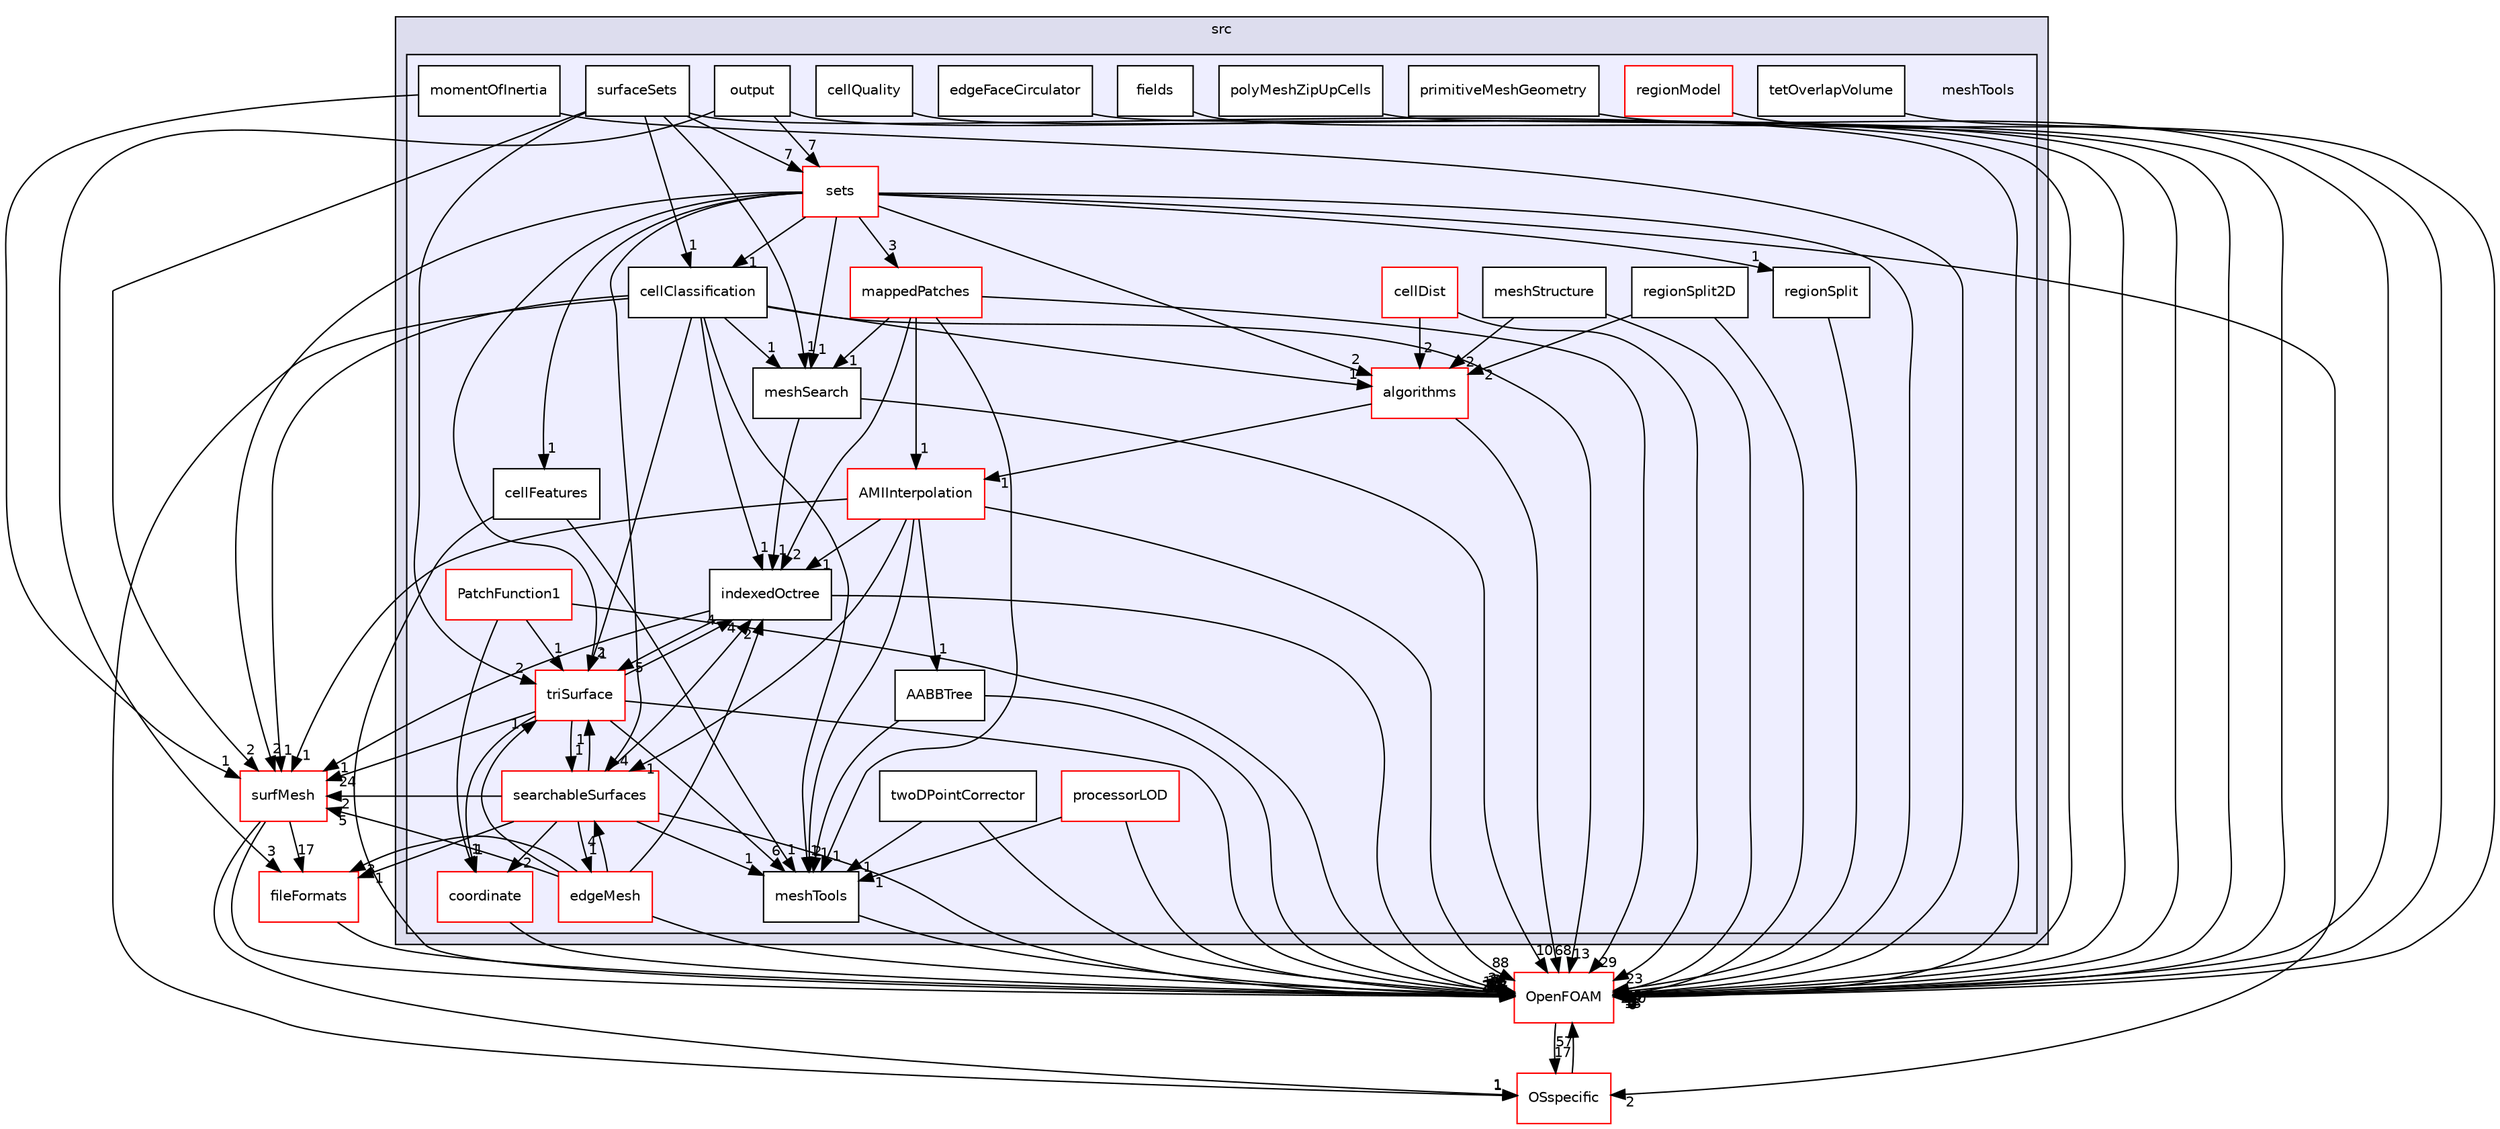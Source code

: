 digraph "src/meshTools" {
  bgcolor=transparent;
  compound=true
  node [ fontsize="10", fontname="Helvetica"];
  edge [ labelfontsize="10", labelfontname="Helvetica"];
  subgraph clusterdir_68267d1309a1af8e8297ef4c3efbcdba {
    graph [ bgcolor="#ddddee", pencolor="black", label="src" fontname="Helvetica", fontsize="10", URL="dir_68267d1309a1af8e8297ef4c3efbcdba.html"]
  subgraph clusterdir_ae30ad0bef50cf391b24c614251bb9fd {
    graph [ bgcolor="#eeeeff", pencolor="black", label="" URL="dir_ae30ad0bef50cf391b24c614251bb9fd.html"];
    dir_ae30ad0bef50cf391b24c614251bb9fd [shape=plaintext label="meshTools"];
    dir_fb90c10299947d8c33ee47ca1168ff89 [shape=box label="AABBTree" color="black" fillcolor="white" style="filled" URL="dir_fb90c10299947d8c33ee47ca1168ff89.html"];
    dir_488f81ac1e9f391f7800e42bf7f5bacd [shape=box label="algorithms" color="red" fillcolor="white" style="filled" URL="dir_488f81ac1e9f391f7800e42bf7f5bacd.html"];
    dir_6b9532b4107849d088a6e7b91bdf643c [shape=box label="AMIInterpolation" color="red" fillcolor="white" style="filled" URL="dir_6b9532b4107849d088a6e7b91bdf643c.html"];
    dir_4bc05fb9b88a5582dccdfc3fdfdff5b9 [shape=box label="cellClassification" color="black" fillcolor="white" style="filled" URL="dir_4bc05fb9b88a5582dccdfc3fdfdff5b9.html"];
    dir_8ae854907988b2e3ddeec60c68059dc9 [shape=box label="cellDist" color="red" fillcolor="white" style="filled" URL="dir_8ae854907988b2e3ddeec60c68059dc9.html"];
    dir_8e84b7a8ecd36470533812cac5903fcd [shape=box label="cellFeatures" color="black" fillcolor="white" style="filled" URL="dir_8e84b7a8ecd36470533812cac5903fcd.html"];
    dir_8cb25ec061bb4cc958e2241058d08f99 [shape=box label="cellQuality" color="black" fillcolor="white" style="filled" URL="dir_8cb25ec061bb4cc958e2241058d08f99.html"];
    dir_fcae8e4034cfc581908ed167c302db30 [shape=box label="coordinate" color="red" fillcolor="white" style="filled" URL="dir_fcae8e4034cfc581908ed167c302db30.html"];
    dir_128f2956519415e6097dd3d5915f8df1 [shape=box label="edgeFaceCirculator" color="black" fillcolor="white" style="filled" URL="dir_128f2956519415e6097dd3d5915f8df1.html"];
    dir_49db66e8fd2a67bf222b9ee7503b6041 [shape=box label="edgeMesh" color="red" fillcolor="white" style="filled" URL="dir_49db66e8fd2a67bf222b9ee7503b6041.html"];
    dir_f913cff54bf185e9f9b35bbecdb96106 [shape=box label="fields" color="black" fillcolor="white" style="filled" URL="dir_f913cff54bf185e9f9b35bbecdb96106.html"];
    dir_daefbc79e43b4c6de930591d46791fc2 [shape=box label="indexedOctree" color="black" fillcolor="white" style="filled" URL="dir_daefbc79e43b4c6de930591d46791fc2.html"];
    dir_c77b33f4fcb6ece30dd2aa16d1bc605e [shape=box label="mappedPatches" color="red" fillcolor="white" style="filled" URL="dir_c77b33f4fcb6ece30dd2aa16d1bc605e.html"];
    dir_7314f67fd2a911ec2225fce1156c35c5 [shape=box label="meshSearch" color="black" fillcolor="white" style="filled" URL="dir_7314f67fd2a911ec2225fce1156c35c5.html"];
    dir_f7504254de9a2a0923beed9ed98c5858 [shape=box label="meshStructure" color="black" fillcolor="white" style="filled" URL="dir_f7504254de9a2a0923beed9ed98c5858.html"];
    dir_ed89494532d84cde5bd7df6bbfcbe2dc [shape=box label="meshTools" color="black" fillcolor="white" style="filled" URL="dir_ed89494532d84cde5bd7df6bbfcbe2dc.html"];
    dir_02ee004488fc7b2d3e873f5cdcdbed72 [shape=box label="momentOfInertia" color="black" fillcolor="white" style="filled" URL="dir_02ee004488fc7b2d3e873f5cdcdbed72.html"];
    dir_3db38cd7e70a8b62f5e2b7b1a971d99c [shape=box label="output" color="black" fillcolor="white" style="filled" URL="dir_3db38cd7e70a8b62f5e2b7b1a971d99c.html"];
    dir_09d50951098ee555b67e42398c5d8325 [shape=box label="PatchFunction1" color="red" fillcolor="white" style="filled" URL="dir_09d50951098ee555b67e42398c5d8325.html"];
    dir_233135fa0cf9ce8b9f026bfaa7c9109e [shape=box label="polyMeshZipUpCells" color="black" fillcolor="white" style="filled" URL="dir_233135fa0cf9ce8b9f026bfaa7c9109e.html"];
    dir_afed3d02f2288e809f71dba03b350dbd [shape=box label="primitiveMeshGeometry" color="black" fillcolor="white" style="filled" URL="dir_afed3d02f2288e809f71dba03b350dbd.html"];
    dir_37fa615bf9ef1beb1efdb4eaf3f47e60 [shape=box label="processorLOD" color="red" fillcolor="white" style="filled" URL="dir_37fa615bf9ef1beb1efdb4eaf3f47e60.html"];
    dir_55f395437c26eb211ee67f568eb0531b [shape=box label="regionModel" color="red" fillcolor="white" style="filled" URL="dir_55f395437c26eb211ee67f568eb0531b.html"];
    dir_e6eb7eb4a0044a29d56f0d9aa7020713 [shape=box label="regionSplit" color="black" fillcolor="white" style="filled" URL="dir_e6eb7eb4a0044a29d56f0d9aa7020713.html"];
    dir_07327a5cc94da3d5a907f40b097f6379 [shape=box label="regionSplit2D" color="black" fillcolor="white" style="filled" URL="dir_07327a5cc94da3d5a907f40b097f6379.html"];
    dir_fdba7555f757b9c8126275cbaccc3a14 [shape=box label="searchableSurfaces" color="red" fillcolor="white" style="filled" URL="dir_fdba7555f757b9c8126275cbaccc3a14.html"];
    dir_2133a227430c598cbabf81244446fac0 [shape=box label="sets" color="red" fillcolor="white" style="filled" URL="dir_2133a227430c598cbabf81244446fac0.html"];
    dir_e680ad1ba1f83b1c217a13410c40c85a [shape=box label="surfaceSets" color="black" fillcolor="white" style="filled" URL="dir_e680ad1ba1f83b1c217a13410c40c85a.html"];
    dir_06f7c61eb3ae27549f2add221f25cc6b [shape=box label="tetOverlapVolume" color="black" fillcolor="white" style="filled" URL="dir_06f7c61eb3ae27549f2add221f25cc6b.html"];
    dir_2c4b96702ead4056d900947b6784ec65 [shape=box label="triSurface" color="red" fillcolor="white" style="filled" URL="dir_2c4b96702ead4056d900947b6784ec65.html"];
    dir_84a34869fbafd9b8cb2b20ac7868986d [shape=box label="twoDPointCorrector" color="black" fillcolor="white" style="filled" URL="dir_84a34869fbafd9b8cb2b20ac7868986d.html"];
  }
  }
  dir_0a88fe22feb23ce5f078a04a1df67721 [shape=box label="surfMesh" color="red" URL="dir_0a88fe22feb23ce5f078a04a1df67721.html"];
  dir_b05602f37bb521a7142c0a3e200b5f35 [shape=box label="fileFormats" color="red" URL="dir_b05602f37bb521a7142c0a3e200b5f35.html"];
  dir_c5473ff19b20e6ec4dfe5c310b3778a8 [shape=box label="OpenFOAM" color="red" URL="dir_c5473ff19b20e6ec4dfe5c310b3778a8.html"];
  dir_1e7df7a7407fc4618be5c18f76eb7b99 [shape=box label="OSspecific" color="red" URL="dir_1e7df7a7407fc4618be5c18f76eb7b99.html"];
  dir_fb90c10299947d8c33ee47ca1168ff89->dir_c5473ff19b20e6ec4dfe5c310b3778a8 [headlabel="7", labeldistance=1.5 headhref="dir_001950_002151.html"];
  dir_fb90c10299947d8c33ee47ca1168ff89->dir_ed89494532d84cde5bd7df6bbfcbe2dc [headlabel="1", labeldistance=1.5 headhref="dir_001950_002015.html"];
  dir_55f395437c26eb211ee67f568eb0531b->dir_c5473ff19b20e6ec4dfe5c310b3778a8 [headlabel="5", labeldistance=1.5 headhref="dir_002029_002151.html"];
  dir_8e84b7a8ecd36470533812cac5903fcd->dir_c5473ff19b20e6ec4dfe5c310b3778a8 [headlabel="11", labeldistance=1.5 headhref="dir_001988_002151.html"];
  dir_8e84b7a8ecd36470533812cac5903fcd->dir_ed89494532d84cde5bd7df6bbfcbe2dc [headlabel="1", labeldistance=1.5 headhref="dir_001988_002015.html"];
  dir_e6eb7eb4a0044a29d56f0d9aa7020713->dir_c5473ff19b20e6ec4dfe5c310b3778a8 [headlabel="25", labeldistance=1.5 headhref="dir_002031_002151.html"];
  dir_daefbc79e43b4c6de930591d46791fc2->dir_0a88fe22feb23ce5f078a04a1df67721 [headlabel="1", labeldistance=1.5 headhref="dir_002009_003623.html"];
  dir_daefbc79e43b4c6de930591d46791fc2->dir_2c4b96702ead4056d900947b6784ec65 [headlabel="5", labeldistance=1.5 headhref="dir_002009_002120.html"];
  dir_daefbc79e43b4c6de930591d46791fc2->dir_c5473ff19b20e6ec4dfe5c310b3778a8 [headlabel="24", labeldistance=1.5 headhref="dir_002009_002151.html"];
  dir_488f81ac1e9f391f7800e42bf7f5bacd->dir_6b9532b4107849d088a6e7b91bdf643c [headlabel="1", labeldistance=1.5 headhref="dir_001951_001955.html"];
  dir_488f81ac1e9f391f7800e42bf7f5bacd->dir_c5473ff19b20e6ec4dfe5c310b3778a8 [headlabel="68", labeldistance=1.5 headhref="dir_001951_002151.html"];
  dir_0a88fe22feb23ce5f078a04a1df67721->dir_b05602f37bb521a7142c0a3e200b5f35 [headlabel="17", labeldistance=1.5 headhref="dir_003623_000682.html"];
  dir_0a88fe22feb23ce5f078a04a1df67721->dir_c5473ff19b20e6ec4dfe5c310b3778a8 [headlabel="267", labeldistance=1.5 headhref="dir_003623_002151.html"];
  dir_0a88fe22feb23ce5f078a04a1df67721->dir_1e7df7a7407fc4618be5c18f76eb7b99 [headlabel="1", labeldistance=1.5 headhref="dir_003623_002944.html"];
  dir_37fa615bf9ef1beb1efdb4eaf3f47e60->dir_c5473ff19b20e6ec4dfe5c310b3778a8 [headlabel="9", labeldistance=1.5 headhref="dir_002024_002151.html"];
  dir_37fa615bf9ef1beb1efdb4eaf3f47e60->dir_ed89494532d84cde5bd7df6bbfcbe2dc [headlabel="1", labeldistance=1.5 headhref="dir_002024_002015.html"];
  dir_09d50951098ee555b67e42398c5d8325->dir_fcae8e4034cfc581908ed167c302db30 [headlabel="1", labeldistance=1.5 headhref="dir_002018_001990.html"];
  dir_09d50951098ee555b67e42398c5d8325->dir_2c4b96702ead4056d900947b6784ec65 [headlabel="1", labeldistance=1.5 headhref="dir_002018_002120.html"];
  dir_09d50951098ee555b67e42398c5d8325->dir_c5473ff19b20e6ec4dfe5c310b3778a8 [headlabel="17", labeldistance=1.5 headhref="dir_002018_002151.html"];
  dir_02ee004488fc7b2d3e873f5cdcdbed72->dir_0a88fe22feb23ce5f078a04a1df67721 [headlabel="1", labeldistance=1.5 headhref="dir_002016_003623.html"];
  dir_02ee004488fc7b2d3e873f5cdcdbed72->dir_c5473ff19b20e6ec4dfe5c310b3778a8 [headlabel="3", labeldistance=1.5 headhref="dir_002016_002151.html"];
  dir_e680ad1ba1f83b1c217a13410c40c85a->dir_0a88fe22feb23ce5f078a04a1df67721 [headlabel="2", labeldistance=1.5 headhref="dir_002118_003623.html"];
  dir_e680ad1ba1f83b1c217a13410c40c85a->dir_7314f67fd2a911ec2225fce1156c35c5 [headlabel="1", labeldistance=1.5 headhref="dir_002118_002013.html"];
  dir_e680ad1ba1f83b1c217a13410c40c85a->dir_2c4b96702ead4056d900947b6784ec65 [headlabel="2", labeldistance=1.5 headhref="dir_002118_002120.html"];
  dir_e680ad1ba1f83b1c217a13410c40c85a->dir_c5473ff19b20e6ec4dfe5c310b3778a8 [headlabel="6", labeldistance=1.5 headhref="dir_002118_002151.html"];
  dir_e680ad1ba1f83b1c217a13410c40c85a->dir_2133a227430c598cbabf81244446fac0 [headlabel="7", labeldistance=1.5 headhref="dir_002118_002051.html"];
  dir_e680ad1ba1f83b1c217a13410c40c85a->dir_4bc05fb9b88a5582dccdfc3fdfdff5b9 [headlabel="1", labeldistance=1.5 headhref="dir_002118_001984.html"];
  dir_b05602f37bb521a7142c0a3e200b5f35->dir_c5473ff19b20e6ec4dfe5c310b3778a8 [headlabel="218", labeldistance=1.5 headhref="dir_000682_002151.html"];
  dir_afed3d02f2288e809f71dba03b350dbd->dir_c5473ff19b20e6ec4dfe5c310b3778a8 [headlabel="5", labeldistance=1.5 headhref="dir_002023_002151.html"];
  dir_49db66e8fd2a67bf222b9ee7503b6041->dir_daefbc79e43b4c6de930591d46791fc2 [headlabel="2", labeldistance=1.5 headhref="dir_001994_002009.html"];
  dir_49db66e8fd2a67bf222b9ee7503b6041->dir_0a88fe22feb23ce5f078a04a1df67721 [headlabel="5", labeldistance=1.5 headhref="dir_001994_003623.html"];
  dir_49db66e8fd2a67bf222b9ee7503b6041->dir_b05602f37bb521a7142c0a3e200b5f35 [headlabel="3", labeldistance=1.5 headhref="dir_001994_000682.html"];
  dir_49db66e8fd2a67bf222b9ee7503b6041->dir_2c4b96702ead4056d900947b6784ec65 [headlabel="1", labeldistance=1.5 headhref="dir_001994_002120.html"];
  dir_49db66e8fd2a67bf222b9ee7503b6041->dir_c5473ff19b20e6ec4dfe5c310b3778a8 [headlabel="80", labeldistance=1.5 headhref="dir_001994_002151.html"];
  dir_49db66e8fd2a67bf222b9ee7503b6041->dir_fdba7555f757b9c8126275cbaccc3a14 [headlabel="4", labeldistance=1.5 headhref="dir_001994_002033.html"];
  dir_6b9532b4107849d088a6e7b91bdf643c->dir_fb90c10299947d8c33ee47ca1168ff89 [headlabel="1", labeldistance=1.5 headhref="dir_001955_001950.html"];
  dir_6b9532b4107849d088a6e7b91bdf643c->dir_daefbc79e43b4c6de930591d46791fc2 [headlabel="1", labeldistance=1.5 headhref="dir_001955_002009.html"];
  dir_6b9532b4107849d088a6e7b91bdf643c->dir_0a88fe22feb23ce5f078a04a1df67721 [headlabel="1", labeldistance=1.5 headhref="dir_001955_003623.html"];
  dir_6b9532b4107849d088a6e7b91bdf643c->dir_c5473ff19b20e6ec4dfe5c310b3778a8 [headlabel="88", labeldistance=1.5 headhref="dir_001955_002151.html"];
  dir_6b9532b4107849d088a6e7b91bdf643c->dir_ed89494532d84cde5bd7df6bbfcbe2dc [headlabel="2", labeldistance=1.5 headhref="dir_001955_002015.html"];
  dir_6b9532b4107849d088a6e7b91bdf643c->dir_fdba7555f757b9c8126275cbaccc3a14 [headlabel="1", labeldistance=1.5 headhref="dir_001955_002033.html"];
  dir_f913cff54bf185e9f9b35bbecdb96106->dir_c5473ff19b20e6ec4dfe5c310b3778a8 [headlabel="3", labeldistance=1.5 headhref="dir_002008_002151.html"];
  dir_233135fa0cf9ce8b9f026bfaa7c9109e->dir_c5473ff19b20e6ec4dfe5c310b3778a8 [headlabel="2", labeldistance=1.5 headhref="dir_002022_002151.html"];
  dir_fcae8e4034cfc581908ed167c302db30->dir_c5473ff19b20e6ec4dfe5c310b3778a8 [headlabel="42", labeldistance=1.5 headhref="dir_001990_002151.html"];
  dir_8cb25ec061bb4cc958e2241058d08f99->dir_c5473ff19b20e6ec4dfe5c310b3778a8 [headlabel="3", labeldistance=1.5 headhref="dir_001989_002151.html"];
  dir_3db38cd7e70a8b62f5e2b7b1a971d99c->dir_b05602f37bb521a7142c0a3e200b5f35 [headlabel="3", labeldistance=1.5 headhref="dir_002017_000682.html"];
  dir_3db38cd7e70a8b62f5e2b7b1a971d99c->dir_c5473ff19b20e6ec4dfe5c310b3778a8 [headlabel="12", labeldistance=1.5 headhref="dir_002017_002151.html"];
  dir_3db38cd7e70a8b62f5e2b7b1a971d99c->dir_2133a227430c598cbabf81244446fac0 [headlabel="7", labeldistance=1.5 headhref="dir_002017_002051.html"];
  dir_06f7c61eb3ae27549f2add221f25cc6b->dir_c5473ff19b20e6ec4dfe5c310b3778a8 [headlabel="13", labeldistance=1.5 headhref="dir_002119_002151.html"];
  dir_7314f67fd2a911ec2225fce1156c35c5->dir_daefbc79e43b4c6de930591d46791fc2 [headlabel="1", labeldistance=1.5 headhref="dir_002013_002009.html"];
  dir_7314f67fd2a911ec2225fce1156c35c5->dir_c5473ff19b20e6ec4dfe5c310b3778a8 [headlabel="10", labeldistance=1.5 headhref="dir_002013_002151.html"];
  dir_07327a5cc94da3d5a907f40b097f6379->dir_488f81ac1e9f391f7800e42bf7f5bacd [headlabel="2", labeldistance=1.5 headhref="dir_002032_001951.html"];
  dir_07327a5cc94da3d5a907f40b097f6379->dir_c5473ff19b20e6ec4dfe5c310b3778a8 [headlabel="7", labeldistance=1.5 headhref="dir_002032_002151.html"];
  dir_2c4b96702ead4056d900947b6784ec65->dir_daefbc79e43b4c6de930591d46791fc2 [headlabel="4", labeldistance=1.5 headhref="dir_002120_002009.html"];
  dir_2c4b96702ead4056d900947b6784ec65->dir_0a88fe22feb23ce5f078a04a1df67721 [headlabel="24", labeldistance=1.5 headhref="dir_002120_003623.html"];
  dir_2c4b96702ead4056d900947b6784ec65->dir_fcae8e4034cfc581908ed167c302db30 [headlabel="1", labeldistance=1.5 headhref="dir_002120_001990.html"];
  dir_2c4b96702ead4056d900947b6784ec65->dir_c5473ff19b20e6ec4dfe5c310b3778a8 [headlabel="121", labeldistance=1.5 headhref="dir_002120_002151.html"];
  dir_2c4b96702ead4056d900947b6784ec65->dir_ed89494532d84cde5bd7df6bbfcbe2dc [headlabel="6", labeldistance=1.5 headhref="dir_002120_002015.html"];
  dir_2c4b96702ead4056d900947b6784ec65->dir_fdba7555f757b9c8126275cbaccc3a14 [headlabel="1", labeldistance=1.5 headhref="dir_002120_002033.html"];
  dir_f7504254de9a2a0923beed9ed98c5858->dir_488f81ac1e9f391f7800e42bf7f5bacd [headlabel="2", labeldistance=1.5 headhref="dir_002014_001951.html"];
  dir_f7504254de9a2a0923beed9ed98c5858->dir_c5473ff19b20e6ec4dfe5c310b3778a8 [headlabel="10", labeldistance=1.5 headhref="dir_002014_002151.html"];
  dir_84a34869fbafd9b8cb2b20ac7868986d->dir_c5473ff19b20e6ec4dfe5c310b3778a8 [headlabel="8", labeldistance=1.5 headhref="dir_002134_002151.html"];
  dir_84a34869fbafd9b8cb2b20ac7868986d->dir_ed89494532d84cde5bd7df6bbfcbe2dc [headlabel="1", labeldistance=1.5 headhref="dir_002134_002015.html"];
  dir_c5473ff19b20e6ec4dfe5c310b3778a8->dir_1e7df7a7407fc4618be5c18f76eb7b99 [headlabel="17", labeldistance=1.5 headhref="dir_002151_002944.html"];
  dir_ed89494532d84cde5bd7df6bbfcbe2dc->dir_c5473ff19b20e6ec4dfe5c310b3778a8 [headlabel="11", labeldistance=1.5 headhref="dir_002015_002151.html"];
  dir_fdba7555f757b9c8126275cbaccc3a14->dir_daefbc79e43b4c6de930591d46791fc2 [headlabel="4", labeldistance=1.5 headhref="dir_002033_002009.html"];
  dir_fdba7555f757b9c8126275cbaccc3a14->dir_0a88fe22feb23ce5f078a04a1df67721 [headlabel="2", labeldistance=1.5 headhref="dir_002033_003623.html"];
  dir_fdba7555f757b9c8126275cbaccc3a14->dir_b05602f37bb521a7142c0a3e200b5f35 [headlabel="1", labeldistance=1.5 headhref="dir_002033_000682.html"];
  dir_fdba7555f757b9c8126275cbaccc3a14->dir_49db66e8fd2a67bf222b9ee7503b6041 [headlabel="1", labeldistance=1.5 headhref="dir_002033_001994.html"];
  dir_fdba7555f757b9c8126275cbaccc3a14->dir_fcae8e4034cfc581908ed167c302db30 [headlabel="2", labeldistance=1.5 headhref="dir_002033_001990.html"];
  dir_fdba7555f757b9c8126275cbaccc3a14->dir_2c4b96702ead4056d900947b6784ec65 [headlabel="1", labeldistance=1.5 headhref="dir_002033_002120.html"];
  dir_fdba7555f757b9c8126275cbaccc3a14->dir_c5473ff19b20e6ec4dfe5c310b3778a8 [headlabel="63", labeldistance=1.5 headhref="dir_002033_002151.html"];
  dir_fdba7555f757b9c8126275cbaccc3a14->dir_ed89494532d84cde5bd7df6bbfcbe2dc [headlabel="1", labeldistance=1.5 headhref="dir_002033_002015.html"];
  dir_c77b33f4fcb6ece30dd2aa16d1bc605e->dir_daefbc79e43b4c6de930591d46791fc2 [headlabel="2", labeldistance=1.5 headhref="dir_002010_002009.html"];
  dir_c77b33f4fcb6ece30dd2aa16d1bc605e->dir_6b9532b4107849d088a6e7b91bdf643c [headlabel="1", labeldistance=1.5 headhref="dir_002010_001955.html"];
  dir_c77b33f4fcb6ece30dd2aa16d1bc605e->dir_7314f67fd2a911ec2225fce1156c35c5 [headlabel="1", labeldistance=1.5 headhref="dir_002010_002013.html"];
  dir_c77b33f4fcb6ece30dd2aa16d1bc605e->dir_c5473ff19b20e6ec4dfe5c310b3778a8 [headlabel="29", labeldistance=1.5 headhref="dir_002010_002151.html"];
  dir_c77b33f4fcb6ece30dd2aa16d1bc605e->dir_ed89494532d84cde5bd7df6bbfcbe2dc [headlabel="1", labeldistance=1.5 headhref="dir_002010_002015.html"];
  dir_128f2956519415e6097dd3d5915f8df1->dir_c5473ff19b20e6ec4dfe5c310b3778a8 [headlabel="3", labeldistance=1.5 headhref="dir_001993_002151.html"];
  dir_2133a227430c598cbabf81244446fac0->dir_8e84b7a8ecd36470533812cac5903fcd [headlabel="1", labeldistance=1.5 headhref="dir_002051_001988.html"];
  dir_2133a227430c598cbabf81244446fac0->dir_e6eb7eb4a0044a29d56f0d9aa7020713 [headlabel="1", labeldistance=1.5 headhref="dir_002051_002031.html"];
  dir_2133a227430c598cbabf81244446fac0->dir_488f81ac1e9f391f7800e42bf7f5bacd [headlabel="2", labeldistance=1.5 headhref="dir_002051_001951.html"];
  dir_2133a227430c598cbabf81244446fac0->dir_0a88fe22feb23ce5f078a04a1df67721 [headlabel="2", labeldistance=1.5 headhref="dir_002051_003623.html"];
  dir_2133a227430c598cbabf81244446fac0->dir_7314f67fd2a911ec2225fce1156c35c5 [headlabel="1", labeldistance=1.5 headhref="dir_002051_002013.html"];
  dir_2133a227430c598cbabf81244446fac0->dir_2c4b96702ead4056d900947b6784ec65 [headlabel="2", labeldistance=1.5 headhref="dir_002051_002120.html"];
  dir_2133a227430c598cbabf81244446fac0->dir_c5473ff19b20e6ec4dfe5c310b3778a8 [headlabel="220", labeldistance=1.5 headhref="dir_002051_002151.html"];
  dir_2133a227430c598cbabf81244446fac0->dir_fdba7555f757b9c8126275cbaccc3a14 [headlabel="4", labeldistance=1.5 headhref="dir_002051_002033.html"];
  dir_2133a227430c598cbabf81244446fac0->dir_c77b33f4fcb6ece30dd2aa16d1bc605e [headlabel="3", labeldistance=1.5 headhref="dir_002051_002010.html"];
  dir_2133a227430c598cbabf81244446fac0->dir_4bc05fb9b88a5582dccdfc3fdfdff5b9 [headlabel="1", labeldistance=1.5 headhref="dir_002051_001984.html"];
  dir_2133a227430c598cbabf81244446fac0->dir_1e7df7a7407fc4618be5c18f76eb7b99 [headlabel="2", labeldistance=1.5 headhref="dir_002051_002944.html"];
  dir_4bc05fb9b88a5582dccdfc3fdfdff5b9->dir_daefbc79e43b4c6de930591d46791fc2 [headlabel="1", labeldistance=1.5 headhref="dir_001984_002009.html"];
  dir_4bc05fb9b88a5582dccdfc3fdfdff5b9->dir_488f81ac1e9f391f7800e42bf7f5bacd [headlabel="1", labeldistance=1.5 headhref="dir_001984_001951.html"];
  dir_4bc05fb9b88a5582dccdfc3fdfdff5b9->dir_0a88fe22feb23ce5f078a04a1df67721 [headlabel="1", labeldistance=1.5 headhref="dir_001984_003623.html"];
  dir_4bc05fb9b88a5582dccdfc3fdfdff5b9->dir_7314f67fd2a911ec2225fce1156c35c5 [headlabel="1", labeldistance=1.5 headhref="dir_001984_002013.html"];
  dir_4bc05fb9b88a5582dccdfc3fdfdff5b9->dir_2c4b96702ead4056d900947b6784ec65 [headlabel="1", labeldistance=1.5 headhref="dir_001984_002120.html"];
  dir_4bc05fb9b88a5582dccdfc3fdfdff5b9->dir_c5473ff19b20e6ec4dfe5c310b3778a8 [headlabel="13", labeldistance=1.5 headhref="dir_001984_002151.html"];
  dir_4bc05fb9b88a5582dccdfc3fdfdff5b9->dir_ed89494532d84cde5bd7df6bbfcbe2dc [headlabel="1", labeldistance=1.5 headhref="dir_001984_002015.html"];
  dir_4bc05fb9b88a5582dccdfc3fdfdff5b9->dir_1e7df7a7407fc4618be5c18f76eb7b99 [headlabel="1", labeldistance=1.5 headhref="dir_001984_002944.html"];
  dir_8ae854907988b2e3ddeec60c68059dc9->dir_488f81ac1e9f391f7800e42bf7f5bacd [headlabel="2", labeldistance=1.5 headhref="dir_001985_001951.html"];
  dir_8ae854907988b2e3ddeec60c68059dc9->dir_c5473ff19b20e6ec4dfe5c310b3778a8 [headlabel="23", labeldistance=1.5 headhref="dir_001985_002151.html"];
  dir_1e7df7a7407fc4618be5c18f76eb7b99->dir_c5473ff19b20e6ec4dfe5c310b3778a8 [headlabel="57", labeldistance=1.5 headhref="dir_002944_002151.html"];
}
